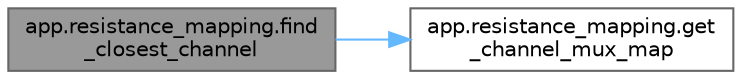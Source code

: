 digraph "app.resistance_mapping.find_closest_channel"
{
 // LATEX_PDF_SIZE
  bgcolor="transparent";
  edge [fontname=Helvetica,fontsize=10,labelfontname=Helvetica,labelfontsize=10];
  node [fontname=Helvetica,fontsize=10,shape=box,height=0.2,width=0.4];
  rankdir="LR";
  Node1 [id="Node000001",label="app.resistance_mapping.find\l_closest_channel",height=0.2,width=0.4,color="gray40", fillcolor="grey60", style="filled", fontcolor="black",tooltip="Trouve le canal MUX le plus proche pour une résistance cible."];
  Node1 -> Node2 [id="edge1_Node000001_Node000002",color="steelblue1",style="solid",tooltip=" "];
  Node2 [id="Node000002",label="app.resistance_mapping.get\l_channel_mux_map",height=0.2,width=0.4,color="grey40", fillcolor="white", style="filled",URL="$namespaceapp_1_1resistance__mapping.html#abcef5f0352c26d7e5540d9bc85a3e3fa",tooltip="Retourne le mapping CHANNEL_MUX pour un type de sonde donné."];
}
